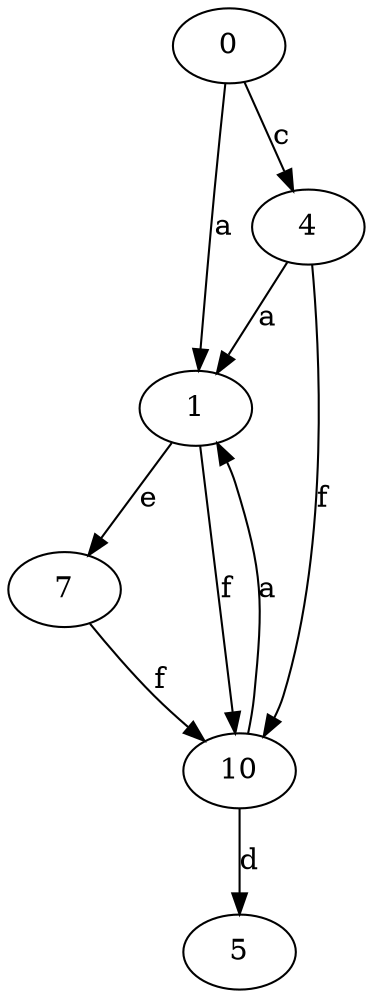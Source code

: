 strict digraph  {
0;
1;
4;
5;
7;
10;
0 -> 1  [label=a];
0 -> 4  [label=c];
1 -> 7  [label=e];
1 -> 10  [label=f];
4 -> 1  [label=a];
4 -> 10  [label=f];
7 -> 10  [label=f];
10 -> 1  [label=a];
10 -> 5  [label=d];
}

